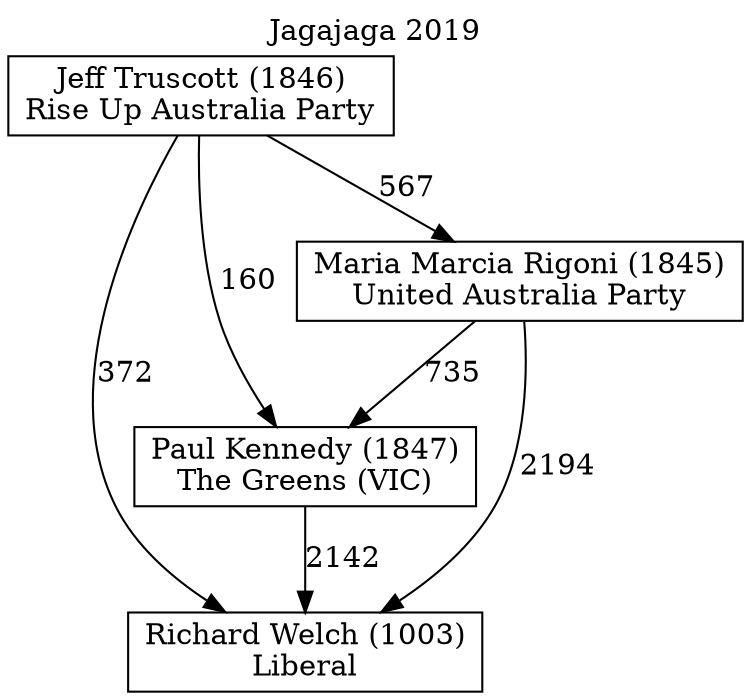 // House preference flow
digraph "Richard Welch (1003)_Jagajaga_2019" {
	graph [label="Jagajaga 2019" labelloc=t mclimit=10]
	node [shape=box]
	"Richard Welch (1003)" [label="Richard Welch (1003)
Liberal"]
	"Paul Kennedy (1847)" [label="Paul Kennedy (1847)
The Greens (VIC)"]
	"Maria Marcia Rigoni (1845)" [label="Maria Marcia Rigoni (1845)
United Australia Party"]
	"Jeff Truscott (1846)" [label="Jeff Truscott (1846)
Rise Up Australia Party"]
	"Paul Kennedy (1847)" -> "Richard Welch (1003)" [label=2142]
	"Maria Marcia Rigoni (1845)" -> "Paul Kennedy (1847)" [label=735]
	"Jeff Truscott (1846)" -> "Maria Marcia Rigoni (1845)" [label=567]
	"Maria Marcia Rigoni (1845)" -> "Richard Welch (1003)" [label=2194]
	"Jeff Truscott (1846)" -> "Richard Welch (1003)" [label=372]
	"Jeff Truscott (1846)" -> "Paul Kennedy (1847)" [label=160]
}
